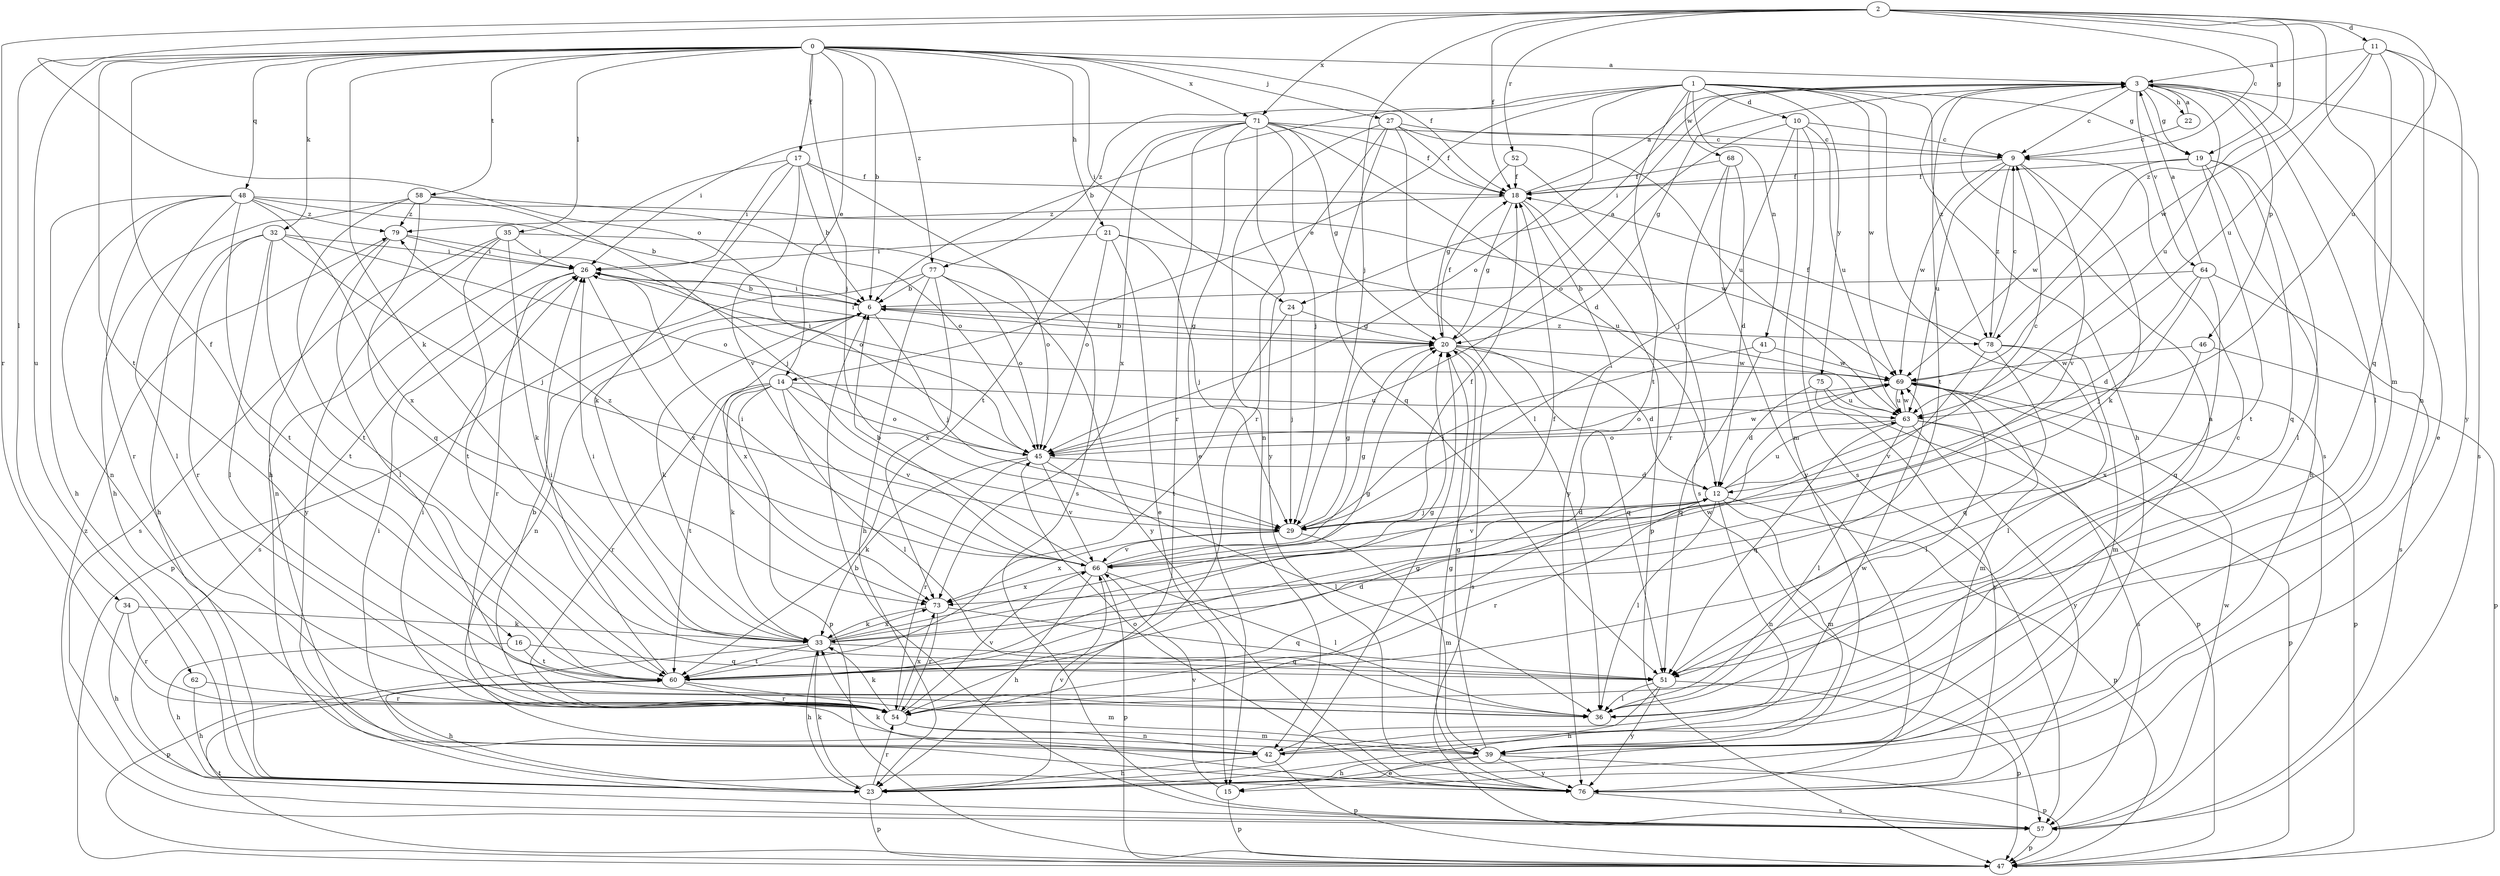strict digraph  {
0;
1;
2;
3;
6;
9;
10;
11;
12;
14;
15;
16;
17;
18;
19;
20;
21;
22;
23;
24;
26;
27;
29;
32;
33;
34;
35;
36;
39;
41;
42;
45;
46;
47;
48;
51;
52;
54;
57;
58;
60;
62;
63;
64;
66;
68;
69;
71;
73;
75;
76;
77;
78;
79;
0 -> 3  [label=a];
0 -> 6  [label=b];
0 -> 14  [label=e];
0 -> 16  [label=f];
0 -> 17  [label=f];
0 -> 18  [label=f];
0 -> 21  [label=h];
0 -> 24  [label=i];
0 -> 27  [label=j];
0 -> 29  [label=j];
0 -> 32  [label=k];
0 -> 33  [label=k];
0 -> 34  [label=l];
0 -> 35  [label=l];
0 -> 48  [label=q];
0 -> 58  [label=t];
0 -> 60  [label=t];
0 -> 62  [label=u];
0 -> 71  [label=x];
0 -> 77  [label=z];
1 -> 6  [label=b];
1 -> 10  [label=d];
1 -> 14  [label=e];
1 -> 19  [label=g];
1 -> 41  [label=n];
1 -> 45  [label=o];
1 -> 57  [label=s];
1 -> 60  [label=t];
1 -> 68  [label=w];
1 -> 69  [label=w];
1 -> 75  [label=y];
1 -> 77  [label=z];
1 -> 78  [label=z];
2 -> 9  [label=c];
2 -> 11  [label=d];
2 -> 18  [label=f];
2 -> 19  [label=g];
2 -> 29  [label=j];
2 -> 39  [label=m];
2 -> 45  [label=o];
2 -> 52  [label=r];
2 -> 54  [label=r];
2 -> 63  [label=u];
2 -> 71  [label=x];
2 -> 78  [label=z];
3 -> 9  [label=c];
3 -> 15  [label=e];
3 -> 19  [label=g];
3 -> 20  [label=g];
3 -> 22  [label=h];
3 -> 23  [label=h];
3 -> 24  [label=i];
3 -> 36  [label=l];
3 -> 46  [label=p];
3 -> 57  [label=s];
3 -> 60  [label=t];
3 -> 63  [label=u];
3 -> 64  [label=v];
6 -> 20  [label=g];
6 -> 26  [label=i];
6 -> 29  [label=j];
6 -> 33  [label=k];
6 -> 42  [label=n];
6 -> 73  [label=x];
6 -> 78  [label=z];
9 -> 18  [label=f];
9 -> 33  [label=k];
9 -> 63  [label=u];
9 -> 66  [label=v];
9 -> 69  [label=w];
9 -> 78  [label=z];
10 -> 9  [label=c];
10 -> 29  [label=j];
10 -> 39  [label=m];
10 -> 45  [label=o];
10 -> 57  [label=s];
10 -> 63  [label=u];
11 -> 3  [label=a];
11 -> 42  [label=n];
11 -> 51  [label=q];
11 -> 63  [label=u];
11 -> 69  [label=w];
11 -> 76  [label=y];
12 -> 9  [label=c];
12 -> 29  [label=j];
12 -> 36  [label=l];
12 -> 39  [label=m];
12 -> 42  [label=n];
12 -> 47  [label=p];
12 -> 54  [label=r];
12 -> 63  [label=u];
12 -> 66  [label=v];
14 -> 33  [label=k];
14 -> 36  [label=l];
14 -> 45  [label=o];
14 -> 47  [label=p];
14 -> 54  [label=r];
14 -> 60  [label=t];
14 -> 63  [label=u];
14 -> 66  [label=v];
15 -> 47  [label=p];
15 -> 66  [label=v];
16 -> 23  [label=h];
16 -> 51  [label=q];
16 -> 60  [label=t];
17 -> 6  [label=b];
17 -> 18  [label=f];
17 -> 23  [label=h];
17 -> 26  [label=i];
17 -> 33  [label=k];
17 -> 57  [label=s];
17 -> 66  [label=v];
18 -> 3  [label=a];
18 -> 20  [label=g];
18 -> 47  [label=p];
18 -> 76  [label=y];
18 -> 79  [label=z];
19 -> 18  [label=f];
19 -> 23  [label=h];
19 -> 36  [label=l];
19 -> 51  [label=q];
19 -> 60  [label=t];
19 -> 69  [label=w];
20 -> 3  [label=a];
20 -> 6  [label=b];
20 -> 12  [label=d];
20 -> 18  [label=f];
20 -> 26  [label=i];
20 -> 51  [label=q];
20 -> 57  [label=s];
20 -> 69  [label=w];
21 -> 15  [label=e];
21 -> 26  [label=i];
21 -> 29  [label=j];
21 -> 45  [label=o];
21 -> 63  [label=u];
22 -> 3  [label=a];
22 -> 9  [label=c];
23 -> 20  [label=g];
23 -> 33  [label=k];
23 -> 47  [label=p];
23 -> 54  [label=r];
23 -> 66  [label=v];
24 -> 20  [label=g];
24 -> 29  [label=j];
24 -> 60  [label=t];
26 -> 6  [label=b];
26 -> 54  [label=r];
26 -> 57  [label=s];
26 -> 73  [label=x];
27 -> 9  [label=c];
27 -> 18  [label=f];
27 -> 36  [label=l];
27 -> 42  [label=n];
27 -> 51  [label=q];
27 -> 54  [label=r];
27 -> 63  [label=u];
29 -> 12  [label=d];
29 -> 20  [label=g];
29 -> 39  [label=m];
29 -> 66  [label=v];
29 -> 73  [label=x];
32 -> 23  [label=h];
32 -> 26  [label=i];
32 -> 29  [label=j];
32 -> 36  [label=l];
32 -> 45  [label=o];
32 -> 54  [label=r];
32 -> 60  [label=t];
33 -> 18  [label=f];
33 -> 20  [label=g];
33 -> 23  [label=h];
33 -> 26  [label=i];
33 -> 47  [label=p];
33 -> 51  [label=q];
33 -> 60  [label=t];
33 -> 69  [label=w];
33 -> 73  [label=x];
34 -> 23  [label=h];
34 -> 33  [label=k];
34 -> 54  [label=r];
35 -> 26  [label=i];
35 -> 33  [label=k];
35 -> 45  [label=o];
35 -> 57  [label=s];
35 -> 60  [label=t];
35 -> 76  [label=y];
39 -> 15  [label=e];
39 -> 20  [label=g];
39 -> 23  [label=h];
39 -> 26  [label=i];
39 -> 47  [label=p];
39 -> 76  [label=y];
41 -> 29  [label=j];
41 -> 51  [label=q];
41 -> 69  [label=w];
42 -> 3  [label=a];
42 -> 23  [label=h];
42 -> 47  [label=p];
42 -> 69  [label=w];
45 -> 12  [label=d];
45 -> 33  [label=k];
45 -> 36  [label=l];
45 -> 54  [label=r];
45 -> 66  [label=v];
45 -> 69  [label=w];
46 -> 47  [label=p];
46 -> 69  [label=w];
46 -> 73  [label=x];
47 -> 60  [label=t];
48 -> 6  [label=b];
48 -> 23  [label=h];
48 -> 36  [label=l];
48 -> 42  [label=n];
48 -> 54  [label=r];
48 -> 60  [label=t];
48 -> 69  [label=w];
48 -> 73  [label=x];
48 -> 79  [label=z];
51 -> 23  [label=h];
51 -> 36  [label=l];
51 -> 47  [label=p];
51 -> 76  [label=y];
52 -> 18  [label=f];
52 -> 20  [label=g];
52 -> 57  [label=s];
54 -> 6  [label=b];
54 -> 9  [label=c];
54 -> 33  [label=k];
54 -> 39  [label=m];
54 -> 42  [label=n];
54 -> 66  [label=v];
54 -> 73  [label=x];
57 -> 6  [label=b];
57 -> 47  [label=p];
57 -> 69  [label=w];
57 -> 79  [label=z];
58 -> 23  [label=h];
58 -> 29  [label=j];
58 -> 45  [label=o];
58 -> 51  [label=q];
58 -> 60  [label=t];
58 -> 79  [label=z];
60 -> 12  [label=d];
60 -> 20  [label=g];
60 -> 23  [label=h];
60 -> 26  [label=i];
60 -> 39  [label=m];
60 -> 54  [label=r];
62 -> 23  [label=h];
62 -> 54  [label=r];
63 -> 36  [label=l];
63 -> 45  [label=o];
63 -> 47  [label=p];
63 -> 51  [label=q];
63 -> 57  [label=s];
63 -> 69  [label=w];
63 -> 76  [label=y];
64 -> 3  [label=a];
64 -> 6  [label=b];
64 -> 12  [label=d];
64 -> 29  [label=j];
64 -> 51  [label=q];
64 -> 57  [label=s];
66 -> 6  [label=b];
66 -> 18  [label=f];
66 -> 20  [label=g];
66 -> 23  [label=h];
66 -> 26  [label=i];
66 -> 36  [label=l];
66 -> 47  [label=p];
66 -> 73  [label=x];
66 -> 79  [label=z];
68 -> 12  [label=d];
68 -> 18  [label=f];
68 -> 54  [label=r];
68 -> 76  [label=y];
69 -> 26  [label=i];
69 -> 36  [label=l];
69 -> 39  [label=m];
69 -> 45  [label=o];
69 -> 47  [label=p];
69 -> 63  [label=u];
71 -> 9  [label=c];
71 -> 12  [label=d];
71 -> 15  [label=e];
71 -> 18  [label=f];
71 -> 20  [label=g];
71 -> 26  [label=i];
71 -> 29  [label=j];
71 -> 54  [label=r];
71 -> 60  [label=t];
71 -> 73  [label=x];
71 -> 76  [label=y];
73 -> 33  [label=k];
73 -> 51  [label=q];
73 -> 54  [label=r];
75 -> 12  [label=d];
75 -> 47  [label=p];
75 -> 63  [label=u];
75 -> 76  [label=y];
76 -> 20  [label=g];
76 -> 26  [label=i];
76 -> 33  [label=k];
76 -> 45  [label=o];
76 -> 57  [label=s];
77 -> 6  [label=b];
77 -> 23  [label=h];
77 -> 45  [label=o];
77 -> 47  [label=p];
77 -> 73  [label=x];
77 -> 76  [label=y];
78 -> 9  [label=c];
78 -> 18  [label=f];
78 -> 36  [label=l];
78 -> 39  [label=m];
78 -> 51  [label=q];
78 -> 66  [label=v];
79 -> 26  [label=i];
79 -> 36  [label=l];
79 -> 42  [label=n];
79 -> 45  [label=o];
}
